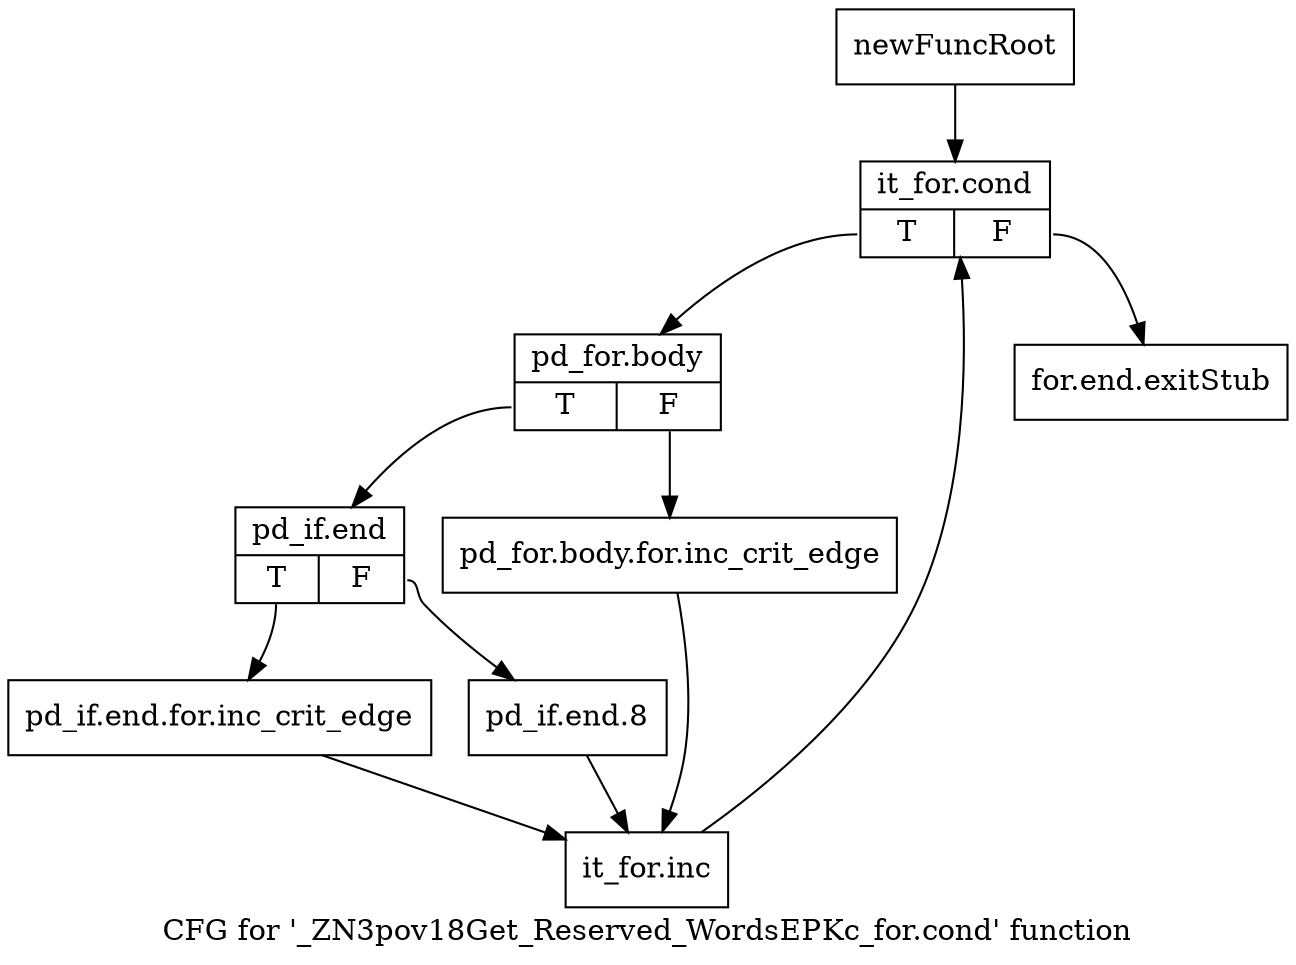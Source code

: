 digraph "CFG for '_ZN3pov18Get_Reserved_WordsEPKc_for.cond' function" {
	label="CFG for '_ZN3pov18Get_Reserved_WordsEPKc_for.cond' function";

	Node0x2735970 [shape=record,label="{newFuncRoot}"];
	Node0x2735970 -> Node0x2735a10;
	Node0x27359c0 [shape=record,label="{for.end.exitStub}"];
	Node0x2735a10 [shape=record,label="{it_for.cond|{<s0>T|<s1>F}}"];
	Node0x2735a10:s0 -> Node0x2735a60;
	Node0x2735a10:s1 -> Node0x27359c0;
	Node0x2735a60 [shape=record,label="{pd_for.body|{<s0>T|<s1>F}}"];
	Node0x2735a60:s0 -> Node0x2735b00;
	Node0x2735a60:s1 -> Node0x2735ab0;
	Node0x2735ab0 [shape=record,label="{pd_for.body.for.inc_crit_edge}"];
	Node0x2735ab0 -> Node0x2735bf0;
	Node0x2735b00 [shape=record,label="{pd_if.end|{<s0>T|<s1>F}}"];
	Node0x2735b00:s0 -> Node0x2735ba0;
	Node0x2735b00:s1 -> Node0x2735b50;
	Node0x2735b50 [shape=record,label="{pd_if.end.8}"];
	Node0x2735b50 -> Node0x2735bf0;
	Node0x2735ba0 [shape=record,label="{pd_if.end.for.inc_crit_edge}"];
	Node0x2735ba0 -> Node0x2735bf0;
	Node0x2735bf0 [shape=record,label="{it_for.inc}"];
	Node0x2735bf0 -> Node0x2735a10;
}
